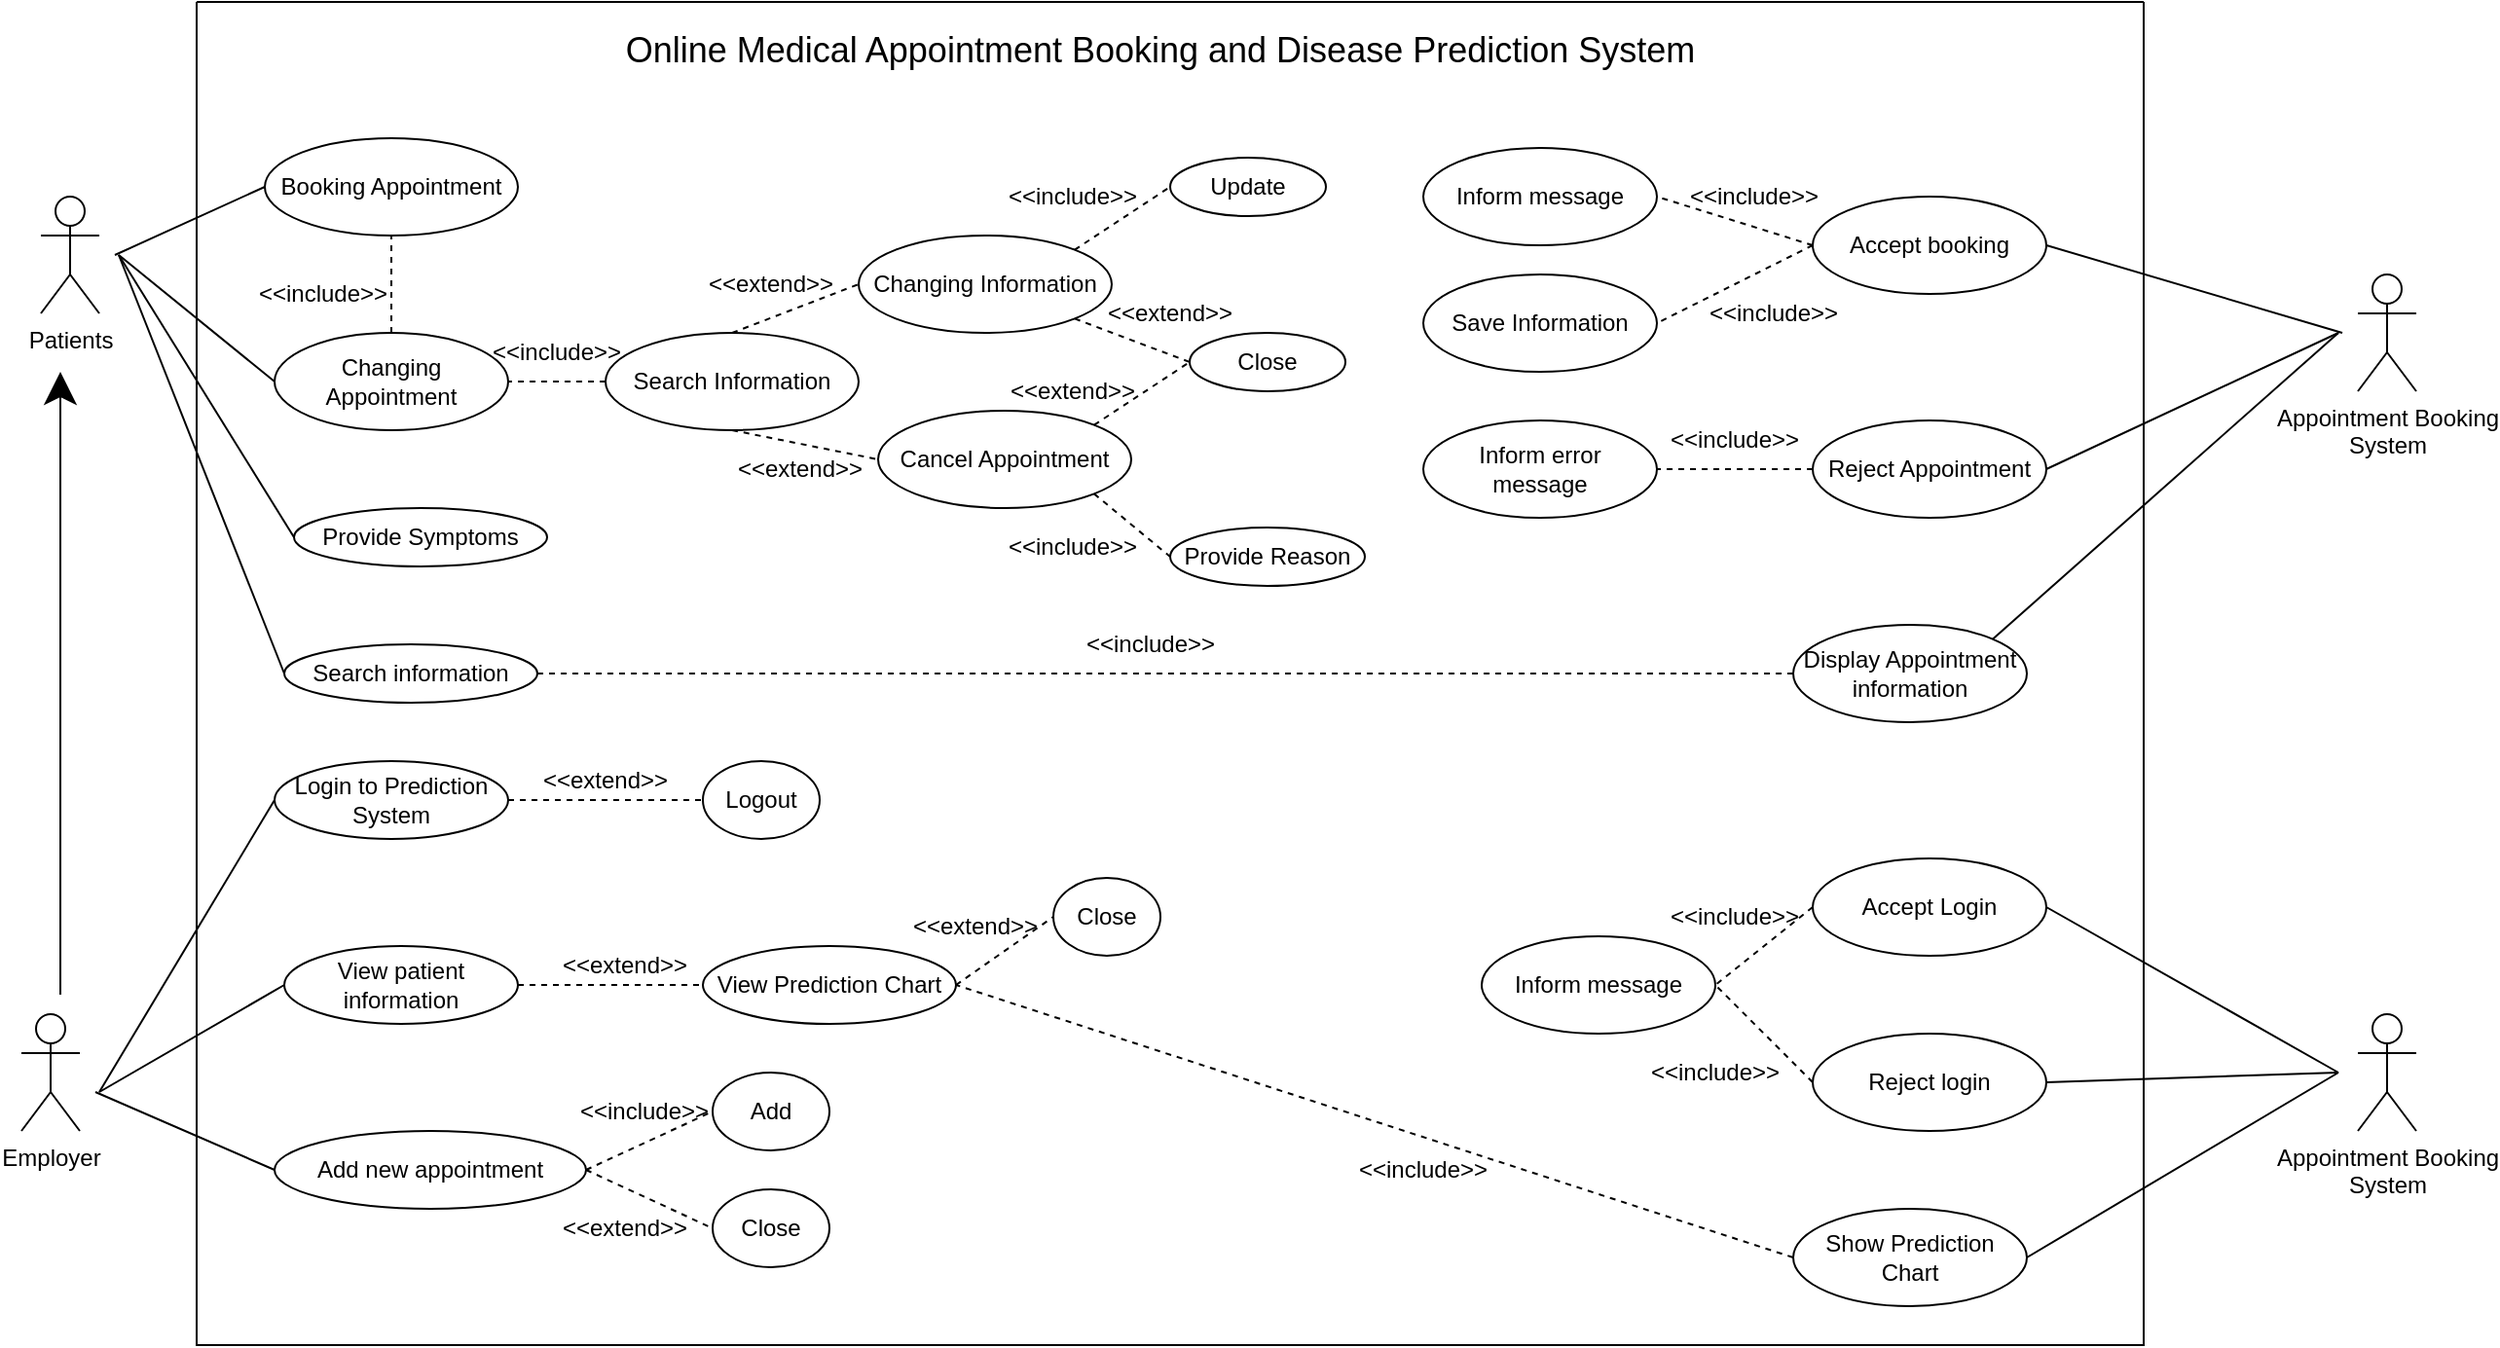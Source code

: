 <mxfile version="15.3.3" type="device"><diagram id="fa3pk-wEyeiRasl2GwDM" name="Page-1"><mxGraphModel dx="1038" dy="1647" grid="1" gridSize="10" guides="1" tooltips="1" connect="1" arrows="1" fold="1" page="1" pageScale="1" pageWidth="850" pageHeight="1100" math="0" shadow="0"><root><mxCell id="0"/><mxCell id="1" parent="0"/><mxCell id="OGu-3BhoaJZue9sGa7XX-2" value="Patients" style="shape=umlActor;verticalLabelPosition=bottom;verticalAlign=top;html=1;outlineConnect=0;hachureGap=4;pointerEvents=0;" vertex="1" parent="1"><mxGeometry x="80" y="80" width="30" height="60" as="geometry"/></mxCell><mxCell id="OGu-3BhoaJZue9sGa7XX-3" value="Employer" style="shape=umlActor;verticalLabelPosition=bottom;verticalAlign=top;html=1;outlineConnect=0;hachureGap=4;pointerEvents=0;" vertex="1" parent="1"><mxGeometry x="70" y="500" width="30" height="60" as="geometry"/></mxCell><mxCell id="OGu-3BhoaJZue9sGa7XX-4" value="Booking Appointment" style="ellipse;whiteSpace=wrap;html=1;hachureGap=4;pointerEvents=0;" vertex="1" parent="1"><mxGeometry x="195" y="50" width="130" height="50" as="geometry"/></mxCell><mxCell id="OGu-3BhoaJZue9sGa7XX-5" value="" style="endArrow=none;html=1;startSize=14;endSize=14;sourcePerimeterSpacing=8;targetPerimeterSpacing=8;entryX=0;entryY=0.5;entryDx=0;entryDy=0;" edge="1" parent="1" target="OGu-3BhoaJZue9sGa7XX-4"><mxGeometry width="50" height="50" relative="1" as="geometry"><mxPoint x="118" y="110" as="sourcePoint"/><mxPoint x="450" y="260" as="targetPoint"/></mxGeometry></mxCell><mxCell id="OGu-3BhoaJZue9sGa7XX-6" value="Cancel Appointment" style="ellipse;whiteSpace=wrap;html=1;hachureGap=4;pointerEvents=0;" vertex="1" parent="1"><mxGeometry x="510" y="190" width="130" height="50" as="geometry"/></mxCell><mxCell id="OGu-3BhoaJZue9sGa7XX-7" value="Changing Information" style="ellipse;whiteSpace=wrap;html=1;hachureGap=4;pointerEvents=0;" vertex="1" parent="1"><mxGeometry x="500" y="100" width="130" height="50" as="geometry"/></mxCell><mxCell id="OGu-3BhoaJZue9sGa7XX-8" value="" style="endArrow=none;html=1;startSize=14;endSize=14;sourcePerimeterSpacing=8;targetPerimeterSpacing=8;entryX=0;entryY=0.5;entryDx=0;entryDy=0;exitX=0.5;exitY=0;exitDx=0;exitDy=0;dashed=1;" edge="1" parent="1" source="OGu-3BhoaJZue9sGa7XX-56" target="OGu-3BhoaJZue9sGa7XX-7"><mxGeometry width="50" height="50" relative="1" as="geometry"><mxPoint x="128" y="120" as="sourcePoint"/><mxPoint x="230" y="120" as="targetPoint"/></mxGeometry></mxCell><mxCell id="OGu-3BhoaJZue9sGa7XX-9" value="" style="endArrow=none;html=1;startSize=14;endSize=14;sourcePerimeterSpacing=8;targetPerimeterSpacing=8;entryX=0;entryY=0.5;entryDx=0;entryDy=0;exitX=0.5;exitY=1;exitDx=0;exitDy=0;dashed=1;" edge="1" parent="1" source="OGu-3BhoaJZue9sGa7XX-56" target="OGu-3BhoaJZue9sGa7XX-6"><mxGeometry width="50" height="50" relative="1" as="geometry"><mxPoint x="340.962" y="102.322" as="sourcePoint"/><mxPoint x="360" y="65" as="targetPoint"/></mxGeometry></mxCell><mxCell id="OGu-3BhoaJZue9sGa7XX-10" value="Provide Symptoms" style="ellipse;whiteSpace=wrap;html=1;hachureGap=4;pointerEvents=0;" vertex="1" parent="1"><mxGeometry x="210" y="240" width="130" height="30" as="geometry"/></mxCell><mxCell id="OGu-3BhoaJZue9sGa7XX-11" value="" style="endArrow=none;html=1;startSize=14;endSize=14;sourcePerimeterSpacing=8;targetPerimeterSpacing=8;entryX=0;entryY=0.5;entryDx=0;entryDy=0;" edge="1" parent="1" target="OGu-3BhoaJZue9sGa7XX-10"><mxGeometry width="50" height="50" relative="1" as="geometry"><mxPoint x="120" y="110" as="sourcePoint"/><mxPoint x="230" y="120" as="targetPoint"/></mxGeometry></mxCell><mxCell id="OGu-3BhoaJZue9sGa7XX-12" value="" style="endArrow=classic;html=1;startSize=14;endSize=14;sourcePerimeterSpacing=8;targetPerimeterSpacing=8;" edge="1" parent="1"><mxGeometry width="50" height="50" relative="1" as="geometry"><mxPoint x="90" y="490" as="sourcePoint"/><mxPoint x="90" y="170" as="targetPoint"/></mxGeometry></mxCell><mxCell id="OGu-3BhoaJZue9sGa7XX-13" value="&amp;lt;&amp;lt;extend&amp;gt;&amp;gt;" style="text;html=1;strokeColor=none;fillColor=none;align=center;verticalAlign=middle;whiteSpace=wrap;rounded=0;hachureGap=4;pointerEvents=0;" vertex="1" parent="1"><mxGeometry x="435" y="115" width="40" height="20" as="geometry"/></mxCell><mxCell id="OGu-3BhoaJZue9sGa7XX-14" value="&amp;lt;&amp;lt;extend&amp;gt;&amp;gt;" style="text;html=1;strokeColor=none;fillColor=none;align=center;verticalAlign=middle;whiteSpace=wrap;rounded=0;hachureGap=4;pointerEvents=0;" vertex="1" parent="1"><mxGeometry x="450" y="210" width="40" height="20" as="geometry"/></mxCell><mxCell id="OGu-3BhoaJZue9sGa7XX-15" value="Search information" style="ellipse;whiteSpace=wrap;html=1;hachureGap=4;pointerEvents=0;" vertex="1" parent="1"><mxGeometry x="205" y="310" width="130" height="30" as="geometry"/></mxCell><mxCell id="OGu-3BhoaJZue9sGa7XX-16" value="" style="endArrow=none;html=1;startSize=14;endSize=14;sourcePerimeterSpacing=8;targetPerimeterSpacing=8;entryX=0;entryY=0.5;entryDx=0;entryDy=0;" edge="1" parent="1" target="OGu-3BhoaJZue9sGa7XX-15"><mxGeometry width="50" height="50" relative="1" as="geometry"><mxPoint x="120" y="110" as="sourcePoint"/><mxPoint x="230" y="215" as="targetPoint"/></mxGeometry></mxCell><mxCell id="OGu-3BhoaJZue9sGa7XX-17" value="Update" style="ellipse;whiteSpace=wrap;html=1;hachureGap=4;pointerEvents=0;" vertex="1" parent="1"><mxGeometry x="660" y="60" width="80" height="30" as="geometry"/></mxCell><mxCell id="OGu-3BhoaJZue9sGa7XX-18" value="Provide Reason" style="ellipse;whiteSpace=wrap;html=1;hachureGap=4;pointerEvents=0;" vertex="1" parent="1"><mxGeometry x="660" y="250" width="100" height="30" as="geometry"/></mxCell><mxCell id="OGu-3BhoaJZue9sGa7XX-19" value="&amp;lt;&amp;lt;include&amp;gt;&amp;gt;" style="text;html=1;strokeColor=none;fillColor=none;align=center;verticalAlign=middle;whiteSpace=wrap;rounded=0;hachureGap=4;pointerEvents=0;" vertex="1" parent="1"><mxGeometry x="590" y="250" width="40" height="20" as="geometry"/></mxCell><mxCell id="OGu-3BhoaJZue9sGa7XX-20" value="" style="endArrow=none;html=1;startSize=14;endSize=14;sourcePerimeterSpacing=8;targetPerimeterSpacing=8;entryX=0;entryY=0.5;entryDx=0;entryDy=0;exitX=1;exitY=1;exitDx=0;exitDy=0;dashed=1;" edge="1" parent="1" source="OGu-3BhoaJZue9sGa7XX-6" target="OGu-3BhoaJZue9sGa7XX-18"><mxGeometry width="50" height="50" relative="1" as="geometry"><mxPoint x="130" y="120" as="sourcePoint"/><mxPoint x="230" y="205" as="targetPoint"/></mxGeometry></mxCell><mxCell id="OGu-3BhoaJZue9sGa7XX-22" value="" style="endArrow=none;html=1;startSize=14;endSize=14;sourcePerimeterSpacing=8;targetPerimeterSpacing=8;entryX=0;entryY=0.5;entryDx=0;entryDy=0;exitX=1;exitY=0;exitDx=0;exitDy=0;dashed=1;" edge="1" parent="1" source="OGu-3BhoaJZue9sGa7XX-7" target="OGu-3BhoaJZue9sGa7XX-17"><mxGeometry width="50" height="50" relative="1" as="geometry"><mxPoint x="465" y="180" as="sourcePoint"/><mxPoint x="530" y="205" as="targetPoint"/></mxGeometry></mxCell><mxCell id="OGu-3BhoaJZue9sGa7XX-23" value="&amp;lt;&amp;lt;include&amp;gt;&amp;gt;" style="text;html=1;strokeColor=none;fillColor=none;align=center;verticalAlign=middle;whiteSpace=wrap;rounded=0;hachureGap=4;pointerEvents=0;" vertex="1" parent="1"><mxGeometry x="590" y="70" width="40" height="20" as="geometry"/></mxCell><mxCell id="OGu-3BhoaJZue9sGa7XX-24" value="Close" style="ellipse;whiteSpace=wrap;html=1;hachureGap=4;pointerEvents=0;" vertex="1" parent="1"><mxGeometry x="670" y="150" width="80" height="30" as="geometry"/></mxCell><mxCell id="OGu-3BhoaJZue9sGa7XX-25" value="" style="endArrow=none;html=1;startSize=14;endSize=14;sourcePerimeterSpacing=8;targetPerimeterSpacing=8;entryX=0;entryY=0.5;entryDx=0;entryDy=0;exitX=1;exitY=1;exitDx=0;exitDy=0;dashed=1;" edge="1" parent="1" source="OGu-3BhoaJZue9sGa7XX-7" target="OGu-3BhoaJZue9sGa7XX-24"><mxGeometry width="50" height="50" relative="1" as="geometry"><mxPoint x="530" y="85" as="sourcePoint"/><mxPoint x="600" y="60" as="targetPoint"/></mxGeometry></mxCell><mxCell id="OGu-3BhoaJZue9sGa7XX-26" value="" style="endArrow=none;html=1;startSize=14;endSize=14;sourcePerimeterSpacing=8;targetPerimeterSpacing=8;dashed=1;exitX=1;exitY=0;exitDx=0;exitDy=0;entryX=0;entryY=0.5;entryDx=0;entryDy=0;" edge="1" parent="1" source="OGu-3BhoaJZue9sGa7XX-6" target="OGu-3BhoaJZue9sGa7XX-24"><mxGeometry width="50" height="50" relative="1" as="geometry"><mxPoint x="501" y="127" as="sourcePoint"/><mxPoint x="590" y="110" as="targetPoint"/></mxGeometry></mxCell><mxCell id="OGu-3BhoaJZue9sGa7XX-27" value="&amp;lt;&amp;lt;extend&amp;gt;&amp;gt;" style="text;html=1;strokeColor=none;fillColor=none;align=center;verticalAlign=middle;whiteSpace=wrap;rounded=0;hachureGap=4;pointerEvents=0;" vertex="1" parent="1"><mxGeometry x="590" y="170" width="40" height="20" as="geometry"/></mxCell><mxCell id="OGu-3BhoaJZue9sGa7XX-28" value="&amp;lt;&amp;lt;extend&amp;gt;&amp;gt;" style="text;html=1;strokeColor=none;fillColor=none;align=center;verticalAlign=middle;whiteSpace=wrap;rounded=0;hachureGap=4;pointerEvents=0;" vertex="1" parent="1"><mxGeometry x="640" y="130" width="40" height="20" as="geometry"/></mxCell><mxCell id="OGu-3BhoaJZue9sGa7XX-29" value="Login to Prediction System" style="ellipse;whiteSpace=wrap;html=1;hachureGap=4;pointerEvents=0;" vertex="1" parent="1"><mxGeometry x="200" y="370" width="120" height="40" as="geometry"/></mxCell><mxCell id="OGu-3BhoaJZue9sGa7XX-30" value="" style="endArrow=none;html=1;startSize=14;endSize=14;sourcePerimeterSpacing=8;targetPerimeterSpacing=8;entryX=0;entryY=0.5;entryDx=0;entryDy=0;" edge="1" parent="1" target="OGu-3BhoaJZue9sGa7XX-29"><mxGeometry width="50" height="50" relative="1" as="geometry"><mxPoint x="110" y="540" as="sourcePoint"/><mxPoint x="230" y="255" as="targetPoint"/></mxGeometry></mxCell><mxCell id="OGu-3BhoaJZue9sGa7XX-31" value="Logout" style="ellipse;whiteSpace=wrap;html=1;hachureGap=4;pointerEvents=0;" vertex="1" parent="1"><mxGeometry x="420" y="370" width="60" height="40" as="geometry"/></mxCell><mxCell id="OGu-3BhoaJZue9sGa7XX-32" value="" style="endArrow=none;html=1;startSize=14;endSize=14;sourcePerimeterSpacing=8;targetPerimeterSpacing=8;entryX=0;entryY=0.5;entryDx=0;entryDy=0;exitX=1;exitY=0.5;exitDx=0;exitDy=0;dashed=1;" edge="1" parent="1" source="OGu-3BhoaJZue9sGa7XX-29" target="OGu-3BhoaJZue9sGa7XX-31"><mxGeometry width="50" height="50" relative="1" as="geometry"><mxPoint x="510.962" y="172.678" as="sourcePoint"/><mxPoint x="570" y="180" as="targetPoint"/></mxGeometry></mxCell><mxCell id="OGu-3BhoaJZue9sGa7XX-33" value="&amp;lt;&amp;lt;extend&amp;gt;&amp;gt;" style="text;html=1;strokeColor=none;fillColor=none;align=center;verticalAlign=middle;whiteSpace=wrap;rounded=0;hachureGap=4;pointerEvents=0;" vertex="1" parent="1"><mxGeometry x="350" y="370" width="40" height="20" as="geometry"/></mxCell><mxCell id="OGu-3BhoaJZue9sGa7XX-34" value="View patient information" style="ellipse;whiteSpace=wrap;html=1;hachureGap=4;pointerEvents=0;" vertex="1" parent="1"><mxGeometry x="205" y="465" width="120" height="40" as="geometry"/></mxCell><mxCell id="OGu-3BhoaJZue9sGa7XX-35" value="" style="endArrow=none;html=1;startSize=14;endSize=14;sourcePerimeterSpacing=8;targetPerimeterSpacing=8;entryX=0;entryY=0.5;entryDx=0;entryDy=0;" edge="1" parent="1" target="OGu-3BhoaJZue9sGa7XX-34"><mxGeometry width="50" height="50" relative="1" as="geometry"><mxPoint x="110" y="540" as="sourcePoint"/><mxPoint x="220" y="310" as="targetPoint"/></mxGeometry></mxCell><mxCell id="OGu-3BhoaJZue9sGa7XX-36" value="" style="endArrow=none;html=1;startSize=14;endSize=14;sourcePerimeterSpacing=8;targetPerimeterSpacing=8;entryX=0;entryY=0.5;entryDx=0;entryDy=0;exitX=1;exitY=0.5;exitDx=0;exitDy=0;dashed=1;" edge="1" parent="1" source="OGu-3BhoaJZue9sGa7XX-34" target="OGu-3BhoaJZue9sGa7XX-37"><mxGeometry width="50" height="50" relative="1" as="geometry"><mxPoint x="340" y="310" as="sourcePoint"/><mxPoint x="435" y="310" as="targetPoint"/></mxGeometry></mxCell><mxCell id="OGu-3BhoaJZue9sGa7XX-37" value="View Prediction Chart" style="ellipse;whiteSpace=wrap;html=1;hachureGap=4;pointerEvents=0;" vertex="1" parent="1"><mxGeometry x="420" y="465" width="130" height="40" as="geometry"/></mxCell><mxCell id="OGu-3BhoaJZue9sGa7XX-38" value="&amp;lt;&amp;lt;extend&amp;gt;&amp;gt;" style="text;html=1;strokeColor=none;fillColor=none;align=center;verticalAlign=middle;whiteSpace=wrap;rounded=0;hachureGap=4;pointerEvents=0;" vertex="1" parent="1"><mxGeometry x="360" y="465" width="40" height="20" as="geometry"/></mxCell><mxCell id="OGu-3BhoaJZue9sGa7XX-39" value="Close" style="ellipse;whiteSpace=wrap;html=1;hachureGap=4;pointerEvents=0;" vertex="1" parent="1"><mxGeometry x="600" y="430" width="55" height="40" as="geometry"/></mxCell><mxCell id="OGu-3BhoaJZue9sGa7XX-40" value="&amp;lt;&amp;lt;extend&amp;gt;&amp;gt;" style="text;html=1;strokeColor=none;fillColor=none;align=center;verticalAlign=middle;whiteSpace=wrap;rounded=0;hachureGap=4;pointerEvents=0;" vertex="1" parent="1"><mxGeometry x="540" y="445" width="40" height="20" as="geometry"/></mxCell><mxCell id="OGu-3BhoaJZue9sGa7XX-41" value="" style="endArrow=none;html=1;startSize=14;endSize=14;sourcePerimeterSpacing=8;targetPerimeterSpacing=8;entryX=0;entryY=0.5;entryDx=0;entryDy=0;exitX=1;exitY=0.5;exitDx=0;exitDy=0;dashed=1;" edge="1" parent="1" source="OGu-3BhoaJZue9sGa7XX-37" target="OGu-3BhoaJZue9sGa7XX-39"><mxGeometry width="50" height="50" relative="1" as="geometry"><mxPoint x="312.426" y="405.858" as="sourcePoint"/><mxPoint x="380" y="380" as="targetPoint"/></mxGeometry></mxCell><mxCell id="OGu-3BhoaJZue9sGa7XX-42" value="" style="endArrow=none;html=1;startSize=14;endSize=14;sourcePerimeterSpacing=8;targetPerimeterSpacing=8;entryX=0;entryY=0.5;entryDx=0;entryDy=0;" edge="1" parent="1" source="OGu-3BhoaJZue9sGa7XX-3" target="OGu-3BhoaJZue9sGa7XX-43"><mxGeometry width="50" height="50" relative="1" as="geometry"><mxPoint x="110" y="410" as="sourcePoint"/><mxPoint x="210" y="420" as="targetPoint"/></mxGeometry></mxCell><mxCell id="OGu-3BhoaJZue9sGa7XX-43" value="Add new appointment" style="ellipse;whiteSpace=wrap;html=1;hachureGap=4;pointerEvents=0;" vertex="1" parent="1"><mxGeometry x="200" y="560" width="160" height="40" as="geometry"/></mxCell><mxCell id="OGu-3BhoaJZue9sGa7XX-44" value="Add" style="ellipse;whiteSpace=wrap;html=1;hachureGap=4;pointerEvents=0;" vertex="1" parent="1"><mxGeometry x="425" y="530" width="60" height="40" as="geometry"/></mxCell><mxCell id="OGu-3BhoaJZue9sGa7XX-45" value="" style="endArrow=none;html=1;startSize=14;endSize=14;sourcePerimeterSpacing=8;targetPerimeterSpacing=8;entryX=0;entryY=0.5;entryDx=0;entryDy=0;exitX=1;exitY=0.5;exitDx=0;exitDy=0;dashed=1;" edge="1" parent="1" source="OGu-3BhoaJZue9sGa7XX-43" target="OGu-3BhoaJZue9sGa7XX-44"><mxGeometry width="50" height="50" relative="1" as="geometry"><mxPoint x="340" y="310" as="sourcePoint"/><mxPoint x="435" y="310" as="targetPoint"/></mxGeometry></mxCell><mxCell id="OGu-3BhoaJZue9sGa7XX-46" value="&amp;lt;&amp;lt;include&amp;gt;&amp;gt;" style="text;html=1;strokeColor=none;fillColor=none;align=center;verticalAlign=middle;whiteSpace=wrap;rounded=0;hachureGap=4;pointerEvents=0;" vertex="1" parent="1"><mxGeometry x="370" y="540" width="40" height="20" as="geometry"/></mxCell><mxCell id="OGu-3BhoaJZue9sGa7XX-47" value="Close" style="ellipse;whiteSpace=wrap;html=1;hachureGap=4;pointerEvents=0;" vertex="1" parent="1"><mxGeometry x="425" y="590" width="60" height="40" as="geometry"/></mxCell><mxCell id="OGu-3BhoaJZue9sGa7XX-48" value="" style="endArrow=none;html=1;startSize=14;endSize=14;sourcePerimeterSpacing=8;targetPerimeterSpacing=8;entryX=0;entryY=0.5;entryDx=0;entryDy=0;exitX=1;exitY=0.5;exitDx=0;exitDy=0;dashed=1;" edge="1" parent="1" source="OGu-3BhoaJZue9sGa7XX-43" target="OGu-3BhoaJZue9sGa7XX-47"><mxGeometry width="50" height="50" relative="1" as="geometry"><mxPoint x="360" y="500" as="sourcePoint"/><mxPoint x="410" y="460" as="targetPoint"/></mxGeometry></mxCell><mxCell id="OGu-3BhoaJZue9sGa7XX-49" value="&amp;lt;&amp;lt;extend&amp;gt;&amp;gt;" style="text;html=1;strokeColor=none;fillColor=none;align=center;verticalAlign=middle;whiteSpace=wrap;rounded=0;hachureGap=4;pointerEvents=0;" vertex="1" parent="1"><mxGeometry x="360" y="600" width="40" height="20" as="geometry"/></mxCell><mxCell id="OGu-3BhoaJZue9sGa7XX-50" value="" style="endArrow=none;html=1;startSize=14;endSize=14;sourcePerimeterSpacing=8;targetPerimeterSpacing=8;entryX=0;entryY=0.5;entryDx=0;entryDy=0;" edge="1" parent="1" target="OGu-3BhoaJZue9sGa7XX-51"><mxGeometry width="50" height="50" relative="1" as="geometry"><mxPoint x="120" y="110" as="sourcePoint"/><mxPoint x="215" y="325" as="targetPoint"/></mxGeometry></mxCell><mxCell id="OGu-3BhoaJZue9sGa7XX-51" value="Changing Appointment" style="ellipse;whiteSpace=wrap;html=1;hachureGap=4;pointerEvents=0;" vertex="1" parent="1"><mxGeometry x="200" y="150" width="120" height="50" as="geometry"/></mxCell><mxCell id="OGu-3BhoaJZue9sGa7XX-52" value="" style="endArrow=none;dashed=1;html=1;startSize=14;endSize=14;sourcePerimeterSpacing=8;targetPerimeterSpacing=8;entryX=0.5;entryY=1;entryDx=0;entryDy=0;exitX=0.5;exitY=0;exitDx=0;exitDy=0;" edge="1" parent="1" source="OGu-3BhoaJZue9sGa7XX-51" target="OGu-3BhoaJZue9sGa7XX-4"><mxGeometry width="50" height="50" relative="1" as="geometry"><mxPoint x="280" y="160" as="sourcePoint"/><mxPoint x="330" y="110" as="targetPoint"/></mxGeometry></mxCell><mxCell id="OGu-3BhoaJZue9sGa7XX-54" value="&amp;lt;&amp;lt;include&amp;gt;&amp;gt;" style="text;html=1;strokeColor=none;fillColor=none;align=center;verticalAlign=middle;whiteSpace=wrap;rounded=0;hachureGap=4;pointerEvents=0;" vertex="1" parent="1"><mxGeometry x="205" y="120" width="40" height="20" as="geometry"/></mxCell><mxCell id="OGu-3BhoaJZue9sGa7XX-56" value="Search Information" style="ellipse;whiteSpace=wrap;html=1;hachureGap=4;pointerEvents=0;" vertex="1" parent="1"><mxGeometry x="370" y="150" width="130" height="50" as="geometry"/></mxCell><mxCell id="OGu-3BhoaJZue9sGa7XX-58" value="" style="endArrow=none;dashed=1;html=1;startSize=14;endSize=14;sourcePerimeterSpacing=8;targetPerimeterSpacing=8;entryX=1;entryY=0.5;entryDx=0;entryDy=0;exitX=0;exitY=0.5;exitDx=0;exitDy=0;" edge="1" parent="1" source="OGu-3BhoaJZue9sGa7XX-56" target="OGu-3BhoaJZue9sGa7XX-51"><mxGeometry width="50" height="50" relative="1" as="geometry"><mxPoint x="270" y="160" as="sourcePoint"/><mxPoint x="270" y="110" as="targetPoint"/></mxGeometry></mxCell><mxCell id="OGu-3BhoaJZue9sGa7XX-59" value="&amp;lt;&amp;lt;include&amp;gt;&amp;gt;" style="text;html=1;strokeColor=none;fillColor=none;align=center;verticalAlign=middle;whiteSpace=wrap;rounded=0;hachureGap=4;pointerEvents=0;" vertex="1" parent="1"><mxGeometry x="325" y="150" width="40" height="20" as="geometry"/></mxCell><mxCell id="OGu-3BhoaJZue9sGa7XX-60" value="Appointment Booking &lt;br&gt;System" style="shape=umlActor;verticalLabelPosition=bottom;verticalAlign=top;html=1;outlineConnect=0;hachureGap=4;pointerEvents=0;" vertex="1" parent="1"><mxGeometry x="1270" y="120" width="30" height="60" as="geometry"/></mxCell><mxCell id="OGu-3BhoaJZue9sGa7XX-61" value="" style="endArrow=none;html=1;startSize=14;endSize=14;sourcePerimeterSpacing=8;targetPerimeterSpacing=8;entryX=1;entryY=0.5;entryDx=0;entryDy=0;" edge="1" parent="1" target="OGu-3BhoaJZue9sGa7XX-62"><mxGeometry width="50" height="50" relative="1" as="geometry"><mxPoint x="1262" y="150" as="sourcePoint"/><mxPoint x="970" y="230" as="targetPoint"/></mxGeometry></mxCell><mxCell id="OGu-3BhoaJZue9sGa7XX-62" value="Accept booking" style="ellipse;whiteSpace=wrap;html=1;hachureGap=4;pointerEvents=0;" vertex="1" parent="1"><mxGeometry x="990" y="80" width="120" height="50" as="geometry"/></mxCell><mxCell id="OGu-3BhoaJZue9sGa7XX-63" value="Inform message" style="ellipse;whiteSpace=wrap;html=1;hachureGap=4;pointerEvents=0;" vertex="1" parent="1"><mxGeometry x="790" y="55" width="120" height="50" as="geometry"/></mxCell><mxCell id="OGu-3BhoaJZue9sGa7XX-64" value="" style="endArrow=none;html=1;startSize=14;endSize=14;sourcePerimeterSpacing=8;targetPerimeterSpacing=8;entryX=1;entryY=0.5;entryDx=0;entryDy=0;exitX=0;exitY=0.5;exitDx=0;exitDy=0;dashed=1;" edge="1" parent="1" source="OGu-3BhoaJZue9sGa7XX-62" target="OGu-3BhoaJZue9sGa7XX-63"><mxGeometry width="50" height="50" relative="1" as="geometry"><mxPoint x="630.962" y="242.678" as="sourcePoint"/><mxPoint x="670" y="275" as="targetPoint"/></mxGeometry></mxCell><mxCell id="OGu-3BhoaJZue9sGa7XX-65" value="&amp;lt;&amp;lt;include&amp;gt;&amp;gt;" style="text;html=1;strokeColor=none;fillColor=none;align=center;verticalAlign=middle;whiteSpace=wrap;rounded=0;hachureGap=4;pointerEvents=0;" vertex="1" parent="1"><mxGeometry x="940" y="70" width="40" height="20" as="geometry"/></mxCell><mxCell id="OGu-3BhoaJZue9sGa7XX-66" value="Reject Appointment" style="ellipse;whiteSpace=wrap;html=1;hachureGap=4;pointerEvents=0;" vertex="1" parent="1"><mxGeometry x="990" y="195" width="120" height="50" as="geometry"/></mxCell><mxCell id="OGu-3BhoaJZue9sGa7XX-67" value="" style="endArrow=none;html=1;startSize=14;endSize=14;sourcePerimeterSpacing=8;targetPerimeterSpacing=8;entryX=1;entryY=0.5;entryDx=0;entryDy=0;" edge="1" parent="1" target="OGu-3BhoaJZue9sGa7XX-66"><mxGeometry width="50" height="50" relative="1" as="geometry"><mxPoint x="1260" y="150" as="sourcePoint"/><mxPoint x="1120" y="115" as="targetPoint"/></mxGeometry></mxCell><mxCell id="OGu-3BhoaJZue9sGa7XX-68" value="" style="endArrow=none;html=1;startSize=14;endSize=14;sourcePerimeterSpacing=8;targetPerimeterSpacing=8;entryX=1;entryY=0.5;entryDx=0;entryDy=0;exitX=0;exitY=0.5;exitDx=0;exitDy=0;dashed=1;" edge="1" parent="1" source="OGu-3BhoaJZue9sGa7XX-66" target="OGu-3BhoaJZue9sGa7XX-69"><mxGeometry width="50" height="50" relative="1" as="geometry"><mxPoint x="990" y="194.5" as="sourcePoint"/><mxPoint x="910" y="194.5" as="targetPoint"/></mxGeometry></mxCell><mxCell id="OGu-3BhoaJZue9sGa7XX-69" value="Inform error &lt;br&gt;message" style="ellipse;whiteSpace=wrap;html=1;hachureGap=4;pointerEvents=0;" vertex="1" parent="1"><mxGeometry x="790" y="195" width="120" height="50" as="geometry"/></mxCell><mxCell id="OGu-3BhoaJZue9sGa7XX-70" value="&amp;lt;&amp;lt;include&amp;gt;&amp;gt;" style="text;html=1;strokeColor=none;fillColor=none;align=center;verticalAlign=middle;whiteSpace=wrap;rounded=0;hachureGap=4;pointerEvents=0;" vertex="1" parent="1"><mxGeometry x="930" y="195" width="40" height="20" as="geometry"/></mxCell><mxCell id="OGu-3BhoaJZue9sGa7XX-72" value="Save Information" style="ellipse;whiteSpace=wrap;html=1;hachureGap=4;pointerEvents=0;" vertex="1" parent="1"><mxGeometry x="790" y="120" width="120" height="50" as="geometry"/></mxCell><mxCell id="OGu-3BhoaJZue9sGa7XX-73" value="&amp;lt;&amp;lt;include&amp;gt;&amp;gt;" style="text;html=1;strokeColor=none;fillColor=none;align=center;verticalAlign=middle;whiteSpace=wrap;rounded=0;hachureGap=4;pointerEvents=0;" vertex="1" parent="1"><mxGeometry x="950" y="130" width="40" height="20" as="geometry"/></mxCell><mxCell id="OGu-3BhoaJZue9sGa7XX-74" value="" style="endArrow=none;html=1;startSize=14;endSize=14;sourcePerimeterSpacing=8;targetPerimeterSpacing=8;entryX=1;entryY=0.5;entryDx=0;entryDy=0;exitX=0;exitY=0.5;exitDx=0;exitDy=0;dashed=1;" edge="1" parent="1" source="OGu-3BhoaJZue9sGa7XX-62" target="OGu-3BhoaJZue9sGa7XX-72"><mxGeometry width="50" height="50" relative="1" as="geometry"><mxPoint x="1000" y="115" as="sourcePoint"/><mxPoint x="920" y="90" as="targetPoint"/></mxGeometry></mxCell><mxCell id="OGu-3BhoaJZue9sGa7XX-75" value="Display Appointment information" style="ellipse;whiteSpace=wrap;html=1;hachureGap=4;pointerEvents=0;" vertex="1" parent="1"><mxGeometry x="980" y="300" width="120" height="50" as="geometry"/></mxCell><mxCell id="OGu-3BhoaJZue9sGa7XX-76" value="" style="endArrow=none;html=1;startSize=14;endSize=14;sourcePerimeterSpacing=8;targetPerimeterSpacing=8;exitX=1;exitY=0;exitDx=0;exitDy=0;" edge="1" parent="1" source="OGu-3BhoaJZue9sGa7XX-75"><mxGeometry width="50" height="50" relative="1" as="geometry"><mxPoint x="1100" y="310" as="sourcePoint"/><mxPoint x="1260" y="150" as="targetPoint"/></mxGeometry></mxCell><mxCell id="OGu-3BhoaJZue9sGa7XX-77" value="" style="endArrow=none;html=1;startSize=14;endSize=14;sourcePerimeterSpacing=8;targetPerimeterSpacing=8;entryX=1;entryY=0.5;entryDx=0;entryDy=0;exitX=0;exitY=0.5;exitDx=0;exitDy=0;dashed=1;" edge="1" parent="1" source="OGu-3BhoaJZue9sGa7XX-75" target="OGu-3BhoaJZue9sGa7XX-15"><mxGeometry width="50" height="50" relative="1" as="geometry"><mxPoint x="440" y="324.5" as="sourcePoint"/><mxPoint x="360" y="324.5" as="targetPoint"/></mxGeometry></mxCell><mxCell id="OGu-3BhoaJZue9sGa7XX-78" value="&amp;lt;&amp;lt;include&amp;gt;&amp;gt;" style="text;html=1;strokeColor=none;fillColor=none;align=center;verticalAlign=middle;whiteSpace=wrap;rounded=0;hachureGap=4;pointerEvents=0;" vertex="1" parent="1"><mxGeometry x="630" y="300" width="40" height="20" as="geometry"/></mxCell><mxCell id="OGu-3BhoaJZue9sGa7XX-79" value="Appointment Booking &lt;br&gt;System" style="shape=umlActor;verticalLabelPosition=bottom;verticalAlign=top;html=1;outlineConnect=0;hachureGap=4;pointerEvents=0;" vertex="1" parent="1"><mxGeometry x="1270" y="500" width="30" height="60" as="geometry"/></mxCell><mxCell id="OGu-3BhoaJZue9sGa7XX-80" value="Accept Login" style="ellipse;whiteSpace=wrap;html=1;hachureGap=4;pointerEvents=0;" vertex="1" parent="1"><mxGeometry x="990" y="420" width="120" height="50" as="geometry"/></mxCell><mxCell id="OGu-3BhoaJZue9sGa7XX-81" value="Reject login" style="ellipse;whiteSpace=wrap;html=1;hachureGap=4;pointerEvents=0;" vertex="1" parent="1"><mxGeometry x="990" y="510" width="120" height="50" as="geometry"/></mxCell><mxCell id="OGu-3BhoaJZue9sGa7XX-82" value="" style="endArrow=none;html=1;startSize=14;endSize=14;sourcePerimeterSpacing=8;targetPerimeterSpacing=8;entryX=1;entryY=0.5;entryDx=0;entryDy=0;" edge="1" parent="1" target="OGu-3BhoaJZue9sGa7XX-80"><mxGeometry width="50" height="50" relative="1" as="geometry"><mxPoint x="1260" y="530" as="sourcePoint"/><mxPoint x="1120" y="115" as="targetPoint"/></mxGeometry></mxCell><mxCell id="OGu-3BhoaJZue9sGa7XX-83" value="" style="endArrow=none;html=1;startSize=14;endSize=14;sourcePerimeterSpacing=8;targetPerimeterSpacing=8;entryX=1;entryY=0.5;entryDx=0;entryDy=0;" edge="1" parent="1" target="OGu-3BhoaJZue9sGa7XX-81"><mxGeometry width="50" height="50" relative="1" as="geometry"><mxPoint x="1260" y="530" as="sourcePoint"/><mxPoint x="1120" y="455" as="targetPoint"/></mxGeometry></mxCell><mxCell id="OGu-3BhoaJZue9sGa7XX-84" value="Inform message" style="ellipse;whiteSpace=wrap;html=1;hachureGap=4;pointerEvents=0;" vertex="1" parent="1"><mxGeometry x="820" y="460" width="120" height="50" as="geometry"/></mxCell><mxCell id="OGu-3BhoaJZue9sGa7XX-85" value="" style="endArrow=none;html=1;startSize=14;endSize=14;sourcePerimeterSpacing=8;targetPerimeterSpacing=8;entryX=1;entryY=0.5;entryDx=0;entryDy=0;exitX=0;exitY=0.5;exitDx=0;exitDy=0;dashed=1;" edge="1" parent="1" source="OGu-3BhoaJZue9sGa7XX-80" target="OGu-3BhoaJZue9sGa7XX-84"><mxGeometry width="50" height="50" relative="1" as="geometry"><mxPoint x="1000" y="115" as="sourcePoint"/><mxPoint x="920" y="90" as="targetPoint"/></mxGeometry></mxCell><mxCell id="OGu-3BhoaJZue9sGa7XX-86" value="" style="endArrow=none;html=1;startSize=14;endSize=14;sourcePerimeterSpacing=8;targetPerimeterSpacing=8;entryX=1;entryY=0.5;entryDx=0;entryDy=0;exitX=0;exitY=0.5;exitDx=0;exitDy=0;dashed=1;" edge="1" parent="1" source="OGu-3BhoaJZue9sGa7XX-81" target="OGu-3BhoaJZue9sGa7XX-84"><mxGeometry width="50" height="50" relative="1" as="geometry"><mxPoint x="1000" y="455" as="sourcePoint"/><mxPoint x="950" y="495" as="targetPoint"/></mxGeometry></mxCell><mxCell id="OGu-3BhoaJZue9sGa7XX-87" value="&amp;lt;&amp;lt;include&amp;gt;&amp;gt;" style="text;html=1;strokeColor=none;fillColor=none;align=center;verticalAlign=middle;whiteSpace=wrap;rounded=0;hachureGap=4;pointerEvents=0;" vertex="1" parent="1"><mxGeometry x="930" y="440" width="40" height="20" as="geometry"/></mxCell><mxCell id="OGu-3BhoaJZue9sGa7XX-88" value="&amp;lt;&amp;lt;include&amp;gt;&amp;gt;" style="text;html=1;strokeColor=none;fillColor=none;align=center;verticalAlign=middle;whiteSpace=wrap;rounded=0;hachureGap=4;pointerEvents=0;" vertex="1" parent="1"><mxGeometry x="920" y="520" width="40" height="20" as="geometry"/></mxCell><mxCell id="OGu-3BhoaJZue9sGa7XX-89" value="Show Prediction Chart" style="ellipse;whiteSpace=wrap;html=1;hachureGap=4;pointerEvents=0;" vertex="1" parent="1"><mxGeometry x="980" y="600" width="120" height="50" as="geometry"/></mxCell><mxCell id="OGu-3BhoaJZue9sGa7XX-90" value="" style="endArrow=none;html=1;startSize=14;endSize=14;sourcePerimeterSpacing=8;targetPerimeterSpacing=8;entryX=1;entryY=0.5;entryDx=0;entryDy=0;" edge="1" parent="1" target="OGu-3BhoaJZue9sGa7XX-89"><mxGeometry width="50" height="50" relative="1" as="geometry"><mxPoint x="1260" y="530" as="sourcePoint"/><mxPoint x="1120" y="545" as="targetPoint"/></mxGeometry></mxCell><mxCell id="OGu-3BhoaJZue9sGa7XX-91" value="" style="endArrow=none;html=1;startSize=14;endSize=14;sourcePerimeterSpacing=8;targetPerimeterSpacing=8;entryX=1;entryY=0.5;entryDx=0;entryDy=0;exitX=0;exitY=0.5;exitDx=0;exitDy=0;dashed=1;" edge="1" parent="1" source="OGu-3BhoaJZue9sGa7XX-89" target="OGu-3BhoaJZue9sGa7XX-37"><mxGeometry width="50" height="50" relative="1" as="geometry"><mxPoint x="1000" y="545" as="sourcePoint"/><mxPoint x="950" y="495" as="targetPoint"/></mxGeometry></mxCell><mxCell id="OGu-3BhoaJZue9sGa7XX-92" value="&amp;lt;&amp;lt;include&amp;gt;&amp;gt;" style="text;html=1;strokeColor=none;fillColor=none;align=center;verticalAlign=middle;whiteSpace=wrap;rounded=0;hachureGap=4;pointerEvents=0;" vertex="1" parent="1"><mxGeometry x="770" y="570" width="40" height="20" as="geometry"/></mxCell><mxCell id="OGu-3BhoaJZue9sGa7XX-93" value="" style="swimlane;startSize=0;hachureGap=4;pointerEvents=0;" vertex="1" parent="1"><mxGeometry x="160" y="-20" width="1000" height="690" as="geometry"/></mxCell><mxCell id="OGu-3BhoaJZue9sGa7XX-94" value="&lt;font style=&quot;font-size: 18px&quot;&gt;Online Medical Appointment Booking and Disease Prediction System&lt;/font&gt;" style="text;html=1;strokeColor=none;fillColor=none;align=center;verticalAlign=middle;whiteSpace=wrap;rounded=0;hachureGap=4;pointerEvents=0;strokeWidth=2;" vertex="1" parent="OGu-3BhoaJZue9sGa7XX-93"><mxGeometry x="50" y="10" width="890" height="30" as="geometry"/></mxCell></root></mxGraphModel></diagram></mxfile>